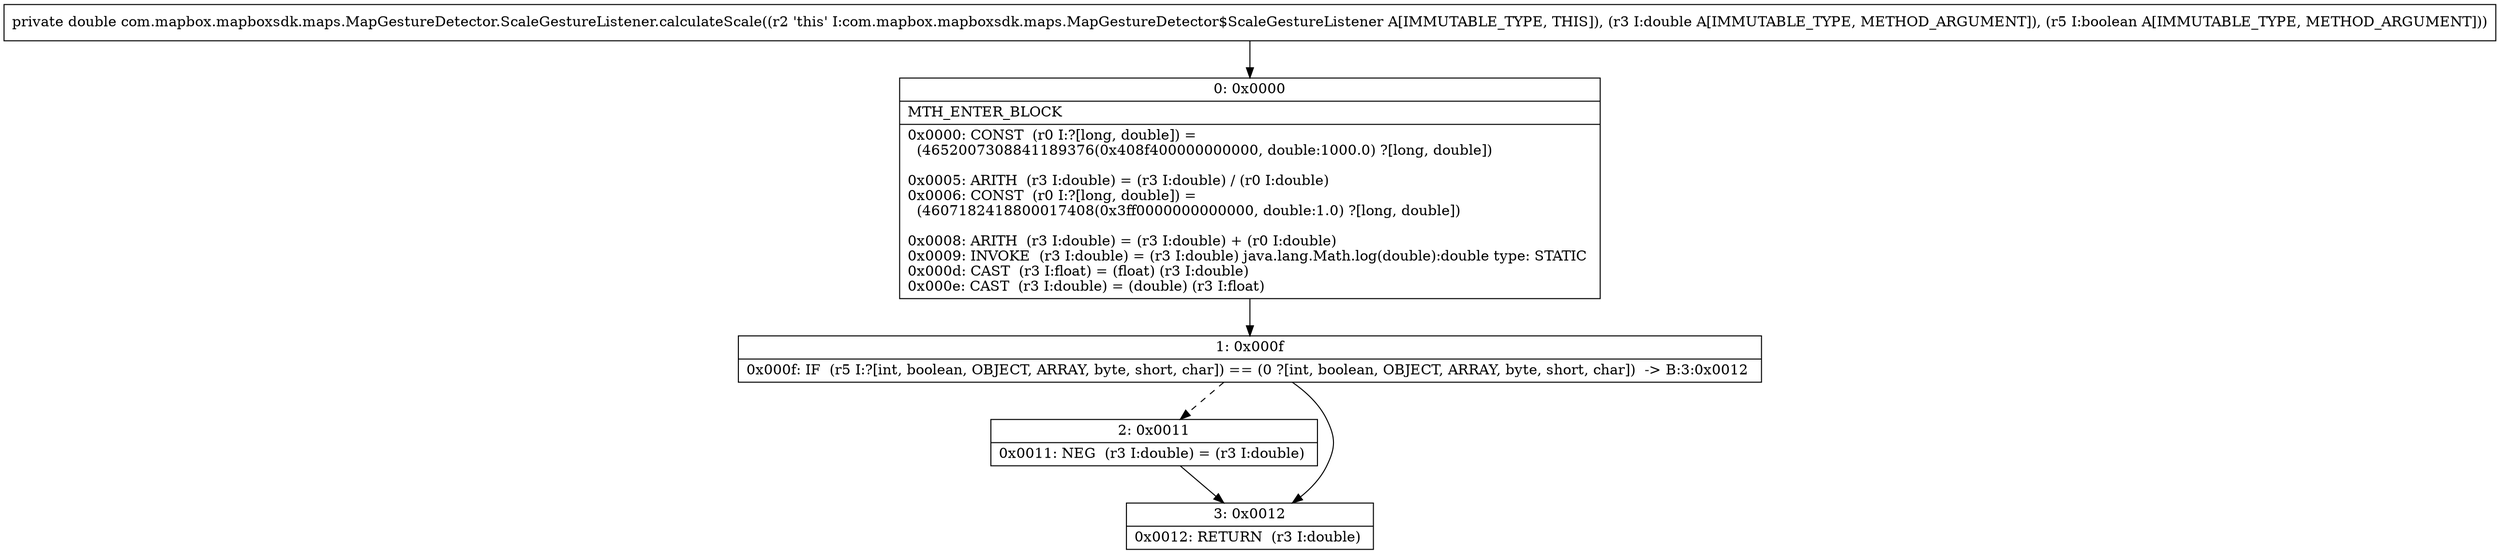 digraph "CFG forcom.mapbox.mapboxsdk.maps.MapGestureDetector.ScaleGestureListener.calculateScale(DZ)D" {
Node_0 [shape=record,label="{0\:\ 0x0000|MTH_ENTER_BLOCK\l|0x0000: CONST  (r0 I:?[long, double]) = \l  (4652007308841189376(0x408f400000000000, double:1000.0) ?[long, double])\l \l0x0005: ARITH  (r3 I:double) = (r3 I:double) \/ (r0 I:double) \l0x0006: CONST  (r0 I:?[long, double]) = \l  (4607182418800017408(0x3ff0000000000000, double:1.0) ?[long, double])\l \l0x0008: ARITH  (r3 I:double) = (r3 I:double) + (r0 I:double) \l0x0009: INVOKE  (r3 I:double) = (r3 I:double) java.lang.Math.log(double):double type: STATIC \l0x000d: CAST  (r3 I:float) = (float) (r3 I:double) \l0x000e: CAST  (r3 I:double) = (double) (r3 I:float) \l}"];
Node_1 [shape=record,label="{1\:\ 0x000f|0x000f: IF  (r5 I:?[int, boolean, OBJECT, ARRAY, byte, short, char]) == (0 ?[int, boolean, OBJECT, ARRAY, byte, short, char])  \-\> B:3:0x0012 \l}"];
Node_2 [shape=record,label="{2\:\ 0x0011|0x0011: NEG  (r3 I:double) = (r3 I:double) \l}"];
Node_3 [shape=record,label="{3\:\ 0x0012|0x0012: RETURN  (r3 I:double) \l}"];
MethodNode[shape=record,label="{private double com.mapbox.mapboxsdk.maps.MapGestureDetector.ScaleGestureListener.calculateScale((r2 'this' I:com.mapbox.mapboxsdk.maps.MapGestureDetector$ScaleGestureListener A[IMMUTABLE_TYPE, THIS]), (r3 I:double A[IMMUTABLE_TYPE, METHOD_ARGUMENT]), (r5 I:boolean A[IMMUTABLE_TYPE, METHOD_ARGUMENT])) }"];
MethodNode -> Node_0;
Node_0 -> Node_1;
Node_1 -> Node_2[style=dashed];
Node_1 -> Node_3;
Node_2 -> Node_3;
}

